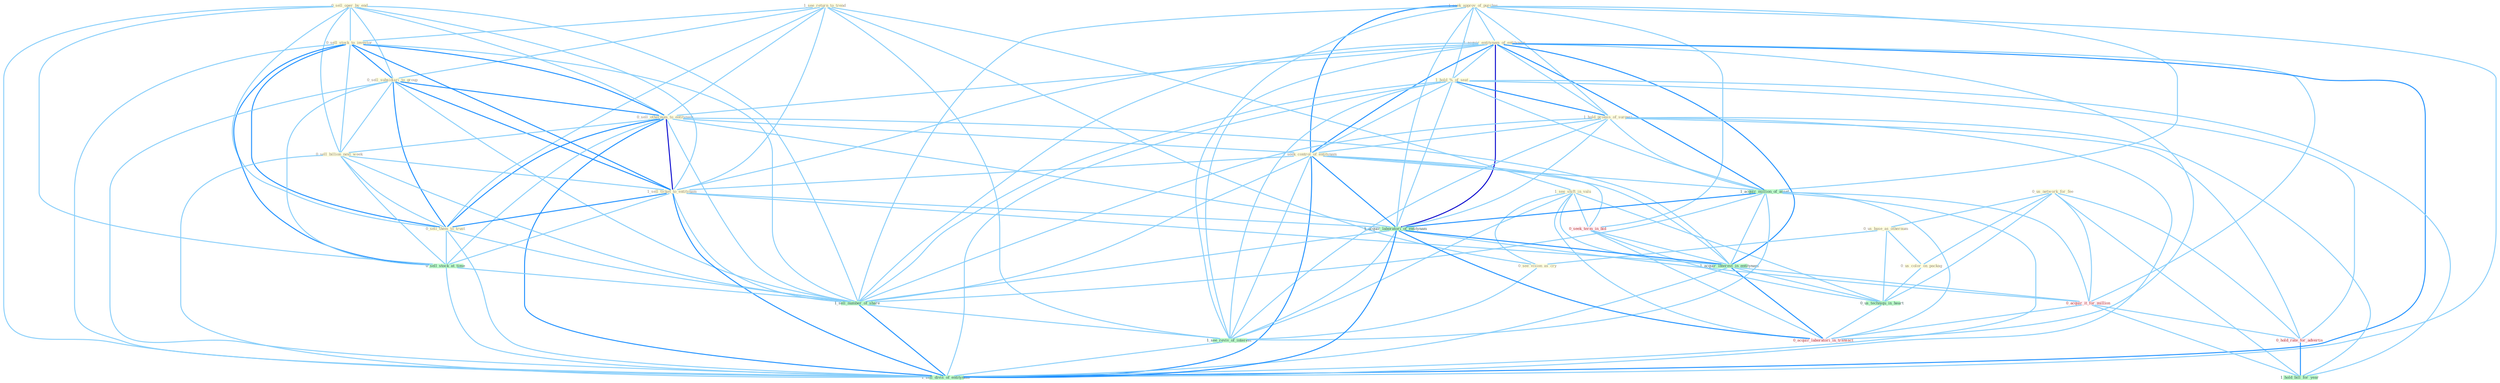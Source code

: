 Graph G{ 
    node
    [shape=polygon,style=filled,width=.5,height=.06,color="#BDFCC9",fixedsize=true,fontsize=4,
    fontcolor="#2f4f4f"];
    {node
    [color="#ffffe0", fontcolor="#8b7d6b"] "1_see_return_to_trend " "1_see_shift_in_valu " "0_us_network_for_fee " "0_sell_oper_by_end " "1_seek_approv_of_purchas " "0_sell_stock_to_investor " "1_acquir_entitynam_of_entitynam " "0_us_base_as_othernum " "0_us_color_on_packag " "0_sell_subsidiari_to_group " "0_sell_othernum_to_entitynam " "1_hold_%_of_seat " "0_sell_billion_next_week " "1_hold_promis_of_surgeri " "1_seek_control_of_entitynam " "0_see_vision_as_cry " "1_sell_ticket_to_entitynam " "0_sell_them_to_trust "}
{node [color="#fff0f5", fontcolor="#b22222"] "0_seek_term_in_bid " "0_acquir_it_for_million " "0_hold_rate_for_advertis " "0_acquir_laboratori_in_transact "}
edge [color="#B0E2FF"];

	"1_see_return_to_trend " -- "1_see_shift_in_valu " [w="1", color="#87cefa" ];
	"1_see_return_to_trend " -- "0_sell_stock_to_investor " [w="1", color="#87cefa" ];
	"1_see_return_to_trend " -- "0_sell_subsidiari_to_group " [w="1", color="#87cefa" ];
	"1_see_return_to_trend " -- "0_sell_othernum_to_entitynam " [w="1", color="#87cefa" ];
	"1_see_return_to_trend " -- "0_see_vision_as_cry " [w="1", color="#87cefa" ];
	"1_see_return_to_trend " -- "1_sell_ticket_to_entitynam " [w="1", color="#87cefa" ];
	"1_see_return_to_trend " -- "0_sell_them_to_trust " [w="1", color="#87cefa" ];
	"1_see_return_to_trend " -- "1_see_reviv_of_interest " [w="1", color="#87cefa" ];
	"1_see_shift_in_valu " -- "0_see_vision_as_cry " [w="1", color="#87cefa" ];
	"1_see_shift_in_valu " -- "0_seek_term_in_bid " [w="1", color="#87cefa" ];
	"1_see_shift_in_valu " -- "1_acquir_interest_in_entitynam " [w="1", color="#87cefa" ];
	"1_see_shift_in_valu " -- "0_us_techniqu_in_heart " [w="1", color="#87cefa" ];
	"1_see_shift_in_valu " -- "0_acquir_laboratori_in_transact " [w="1", color="#87cefa" ];
	"1_see_shift_in_valu " -- "1_see_reviv_of_interest " [w="1", color="#87cefa" ];
	"0_us_network_for_fee " -- "0_us_base_as_othernum " [w="1", color="#87cefa" ];
	"0_us_network_for_fee " -- "0_us_color_on_packag " [w="1", color="#87cefa" ];
	"0_us_network_for_fee " -- "0_us_techniqu_in_heart " [w="1", color="#87cefa" ];
	"0_us_network_for_fee " -- "0_acquir_it_for_million " [w="1", color="#87cefa" ];
	"0_us_network_for_fee " -- "0_hold_rate_for_advertis " [w="1", color="#87cefa" ];
	"0_us_network_for_fee " -- "1_hold_bill_for_year " [w="1", color="#87cefa" ];
	"0_sell_oper_by_end " -- "0_sell_stock_to_investor " [w="1", color="#87cefa" ];
	"0_sell_oper_by_end " -- "0_sell_subsidiari_to_group " [w="1", color="#87cefa" ];
	"0_sell_oper_by_end " -- "0_sell_othernum_to_entitynam " [w="1", color="#87cefa" ];
	"0_sell_oper_by_end " -- "0_sell_billion_next_week " [w="1", color="#87cefa" ];
	"0_sell_oper_by_end " -- "1_sell_ticket_to_entitynam " [w="1", color="#87cefa" ];
	"0_sell_oper_by_end " -- "0_sell_them_to_trust " [w="1", color="#87cefa" ];
	"0_sell_oper_by_end " -- "0_sell_stock_at_time " [w="1", color="#87cefa" ];
	"0_sell_oper_by_end " -- "1_sell_number_of_share " [w="1", color="#87cefa" ];
	"0_sell_oper_by_end " -- "1_sell_divis_of_entitynam " [w="1", color="#87cefa" ];
	"1_seek_approv_of_purchas " -- "1_acquir_entitynam_of_entitynam " [w="1", color="#87cefa" ];
	"1_seek_approv_of_purchas " -- "1_hold_%_of_seat " [w="1", color="#87cefa" ];
	"1_seek_approv_of_purchas " -- "1_hold_promis_of_surgeri " [w="1", color="#87cefa" ];
	"1_seek_approv_of_purchas " -- "1_seek_control_of_entitynam " [w="2", color="#1e90ff" , len=0.8];
	"1_seek_approv_of_purchas " -- "1_acquir_million_of_asset " [w="1", color="#87cefa" ];
	"1_seek_approv_of_purchas " -- "1_acquir_laboratori_of_entitynam " [w="1", color="#87cefa" ];
	"1_seek_approv_of_purchas " -- "0_seek_term_in_bid " [w="1", color="#87cefa" ];
	"1_seek_approv_of_purchas " -- "1_sell_number_of_share " [w="1", color="#87cefa" ];
	"1_seek_approv_of_purchas " -- "1_see_reviv_of_interest " [w="1", color="#87cefa" ];
	"1_seek_approv_of_purchas " -- "1_sell_divis_of_entitynam " [w="1", color="#87cefa" ];
	"0_sell_stock_to_investor " -- "0_sell_subsidiari_to_group " [w="2", color="#1e90ff" , len=0.8];
	"0_sell_stock_to_investor " -- "0_sell_othernum_to_entitynam " [w="2", color="#1e90ff" , len=0.8];
	"0_sell_stock_to_investor " -- "0_sell_billion_next_week " [w="1", color="#87cefa" ];
	"0_sell_stock_to_investor " -- "1_sell_ticket_to_entitynam " [w="2", color="#1e90ff" , len=0.8];
	"0_sell_stock_to_investor " -- "0_sell_them_to_trust " [w="2", color="#1e90ff" , len=0.8];
	"0_sell_stock_to_investor " -- "0_sell_stock_at_time " [w="2", color="#1e90ff" , len=0.8];
	"0_sell_stock_to_investor " -- "1_sell_number_of_share " [w="1", color="#87cefa" ];
	"0_sell_stock_to_investor " -- "1_sell_divis_of_entitynam " [w="1", color="#87cefa" ];
	"1_acquir_entitynam_of_entitynam " -- "0_sell_othernum_to_entitynam " [w="1", color="#87cefa" ];
	"1_acquir_entitynam_of_entitynam " -- "1_hold_%_of_seat " [w="1", color="#87cefa" ];
	"1_acquir_entitynam_of_entitynam " -- "1_hold_promis_of_surgeri " [w="1", color="#87cefa" ];
	"1_acquir_entitynam_of_entitynam " -- "1_seek_control_of_entitynam " [w="2", color="#1e90ff" , len=0.8];
	"1_acquir_entitynam_of_entitynam " -- "1_sell_ticket_to_entitynam " [w="1", color="#87cefa" ];
	"1_acquir_entitynam_of_entitynam " -- "1_acquir_million_of_asset " [w="2", color="#1e90ff" , len=0.8];
	"1_acquir_entitynam_of_entitynam " -- "1_acquir_laboratori_of_entitynam " [w="3", color="#0000cd" , len=0.6];
	"1_acquir_entitynam_of_entitynam " -- "1_acquir_interest_in_entitynam " [w="2", color="#1e90ff" , len=0.8];
	"1_acquir_entitynam_of_entitynam " -- "0_acquir_it_for_million " [w="1", color="#87cefa" ];
	"1_acquir_entitynam_of_entitynam " -- "0_acquir_laboratori_in_transact " [w="1", color="#87cefa" ];
	"1_acquir_entitynam_of_entitynam " -- "1_sell_number_of_share " [w="1", color="#87cefa" ];
	"1_acquir_entitynam_of_entitynam " -- "1_see_reviv_of_interest " [w="1", color="#87cefa" ];
	"1_acquir_entitynam_of_entitynam " -- "1_sell_divis_of_entitynam " [w="2", color="#1e90ff" , len=0.8];
	"0_us_base_as_othernum " -- "0_us_color_on_packag " [w="1", color="#87cefa" ];
	"0_us_base_as_othernum " -- "0_see_vision_as_cry " [w="1", color="#87cefa" ];
	"0_us_base_as_othernum " -- "0_us_techniqu_in_heart " [w="1", color="#87cefa" ];
	"0_us_color_on_packag " -- "0_us_techniqu_in_heart " [w="1", color="#87cefa" ];
	"0_sell_subsidiari_to_group " -- "0_sell_othernum_to_entitynam " [w="2", color="#1e90ff" , len=0.8];
	"0_sell_subsidiari_to_group " -- "0_sell_billion_next_week " [w="1", color="#87cefa" ];
	"0_sell_subsidiari_to_group " -- "1_sell_ticket_to_entitynam " [w="2", color="#1e90ff" , len=0.8];
	"0_sell_subsidiari_to_group " -- "0_sell_them_to_trust " [w="2", color="#1e90ff" , len=0.8];
	"0_sell_subsidiari_to_group " -- "0_sell_stock_at_time " [w="1", color="#87cefa" ];
	"0_sell_subsidiari_to_group " -- "1_sell_number_of_share " [w="1", color="#87cefa" ];
	"0_sell_subsidiari_to_group " -- "1_sell_divis_of_entitynam " [w="1", color="#87cefa" ];
	"0_sell_othernum_to_entitynam " -- "0_sell_billion_next_week " [w="1", color="#87cefa" ];
	"0_sell_othernum_to_entitynam " -- "1_seek_control_of_entitynam " [w="1", color="#87cefa" ];
	"0_sell_othernum_to_entitynam " -- "1_sell_ticket_to_entitynam " [w="3", color="#0000cd" , len=0.6];
	"0_sell_othernum_to_entitynam " -- "0_sell_them_to_trust " [w="2", color="#1e90ff" , len=0.8];
	"0_sell_othernum_to_entitynam " -- "1_acquir_laboratori_of_entitynam " [w="1", color="#87cefa" ];
	"0_sell_othernum_to_entitynam " -- "1_acquir_interest_in_entitynam " [w="1", color="#87cefa" ];
	"0_sell_othernum_to_entitynam " -- "0_sell_stock_at_time " [w="1", color="#87cefa" ];
	"0_sell_othernum_to_entitynam " -- "1_sell_number_of_share " [w="1", color="#87cefa" ];
	"0_sell_othernum_to_entitynam " -- "1_sell_divis_of_entitynam " [w="2", color="#1e90ff" , len=0.8];
	"1_hold_%_of_seat " -- "1_hold_promis_of_surgeri " [w="2", color="#1e90ff" , len=0.8];
	"1_hold_%_of_seat " -- "1_seek_control_of_entitynam " [w="1", color="#87cefa" ];
	"1_hold_%_of_seat " -- "1_acquir_million_of_asset " [w="1", color="#87cefa" ];
	"1_hold_%_of_seat " -- "1_acquir_laboratori_of_entitynam " [w="1", color="#87cefa" ];
	"1_hold_%_of_seat " -- "0_hold_rate_for_advertis " [w="1", color="#87cefa" ];
	"1_hold_%_of_seat " -- "1_sell_number_of_share " [w="1", color="#87cefa" ];
	"1_hold_%_of_seat " -- "1_see_reviv_of_interest " [w="1", color="#87cefa" ];
	"1_hold_%_of_seat " -- "1_hold_bill_for_year " [w="1", color="#87cefa" ];
	"1_hold_%_of_seat " -- "1_sell_divis_of_entitynam " [w="1", color="#87cefa" ];
	"0_sell_billion_next_week " -- "1_sell_ticket_to_entitynam " [w="1", color="#87cefa" ];
	"0_sell_billion_next_week " -- "0_sell_them_to_trust " [w="1", color="#87cefa" ];
	"0_sell_billion_next_week " -- "0_sell_stock_at_time " [w="1", color="#87cefa" ];
	"0_sell_billion_next_week " -- "1_sell_number_of_share " [w="1", color="#87cefa" ];
	"0_sell_billion_next_week " -- "1_sell_divis_of_entitynam " [w="1", color="#87cefa" ];
	"1_hold_promis_of_surgeri " -- "1_seek_control_of_entitynam " [w="1", color="#87cefa" ];
	"1_hold_promis_of_surgeri " -- "1_acquir_million_of_asset " [w="1", color="#87cefa" ];
	"1_hold_promis_of_surgeri " -- "1_acquir_laboratori_of_entitynam " [w="1", color="#87cefa" ];
	"1_hold_promis_of_surgeri " -- "0_hold_rate_for_advertis " [w="1", color="#87cefa" ];
	"1_hold_promis_of_surgeri " -- "1_sell_number_of_share " [w="1", color="#87cefa" ];
	"1_hold_promis_of_surgeri " -- "1_see_reviv_of_interest " [w="1", color="#87cefa" ];
	"1_hold_promis_of_surgeri " -- "1_hold_bill_for_year " [w="1", color="#87cefa" ];
	"1_hold_promis_of_surgeri " -- "1_sell_divis_of_entitynam " [w="1", color="#87cefa" ];
	"1_seek_control_of_entitynam " -- "1_sell_ticket_to_entitynam " [w="1", color="#87cefa" ];
	"1_seek_control_of_entitynam " -- "1_acquir_million_of_asset " [w="1", color="#87cefa" ];
	"1_seek_control_of_entitynam " -- "1_acquir_laboratori_of_entitynam " [w="2", color="#1e90ff" , len=0.8];
	"1_seek_control_of_entitynam " -- "0_seek_term_in_bid " [w="1", color="#87cefa" ];
	"1_seek_control_of_entitynam " -- "1_acquir_interest_in_entitynam " [w="1", color="#87cefa" ];
	"1_seek_control_of_entitynam " -- "1_sell_number_of_share " [w="1", color="#87cefa" ];
	"1_seek_control_of_entitynam " -- "1_see_reviv_of_interest " [w="1", color="#87cefa" ];
	"1_seek_control_of_entitynam " -- "1_sell_divis_of_entitynam " [w="2", color="#1e90ff" , len=0.8];
	"0_see_vision_as_cry " -- "1_see_reviv_of_interest " [w="1", color="#87cefa" ];
	"1_sell_ticket_to_entitynam " -- "0_sell_them_to_trust " [w="2", color="#1e90ff" , len=0.8];
	"1_sell_ticket_to_entitynam " -- "1_acquir_laboratori_of_entitynam " [w="1", color="#87cefa" ];
	"1_sell_ticket_to_entitynam " -- "1_acquir_interest_in_entitynam " [w="1", color="#87cefa" ];
	"1_sell_ticket_to_entitynam " -- "0_sell_stock_at_time " [w="1", color="#87cefa" ];
	"1_sell_ticket_to_entitynam " -- "1_sell_number_of_share " [w="1", color="#87cefa" ];
	"1_sell_ticket_to_entitynam " -- "1_sell_divis_of_entitynam " [w="2", color="#1e90ff" , len=0.8];
	"0_sell_them_to_trust " -- "0_sell_stock_at_time " [w="1", color="#87cefa" ];
	"0_sell_them_to_trust " -- "1_sell_number_of_share " [w="1", color="#87cefa" ];
	"0_sell_them_to_trust " -- "1_sell_divis_of_entitynam " [w="1", color="#87cefa" ];
	"1_acquir_million_of_asset " -- "1_acquir_laboratori_of_entitynam " [w="2", color="#1e90ff" , len=0.8];
	"1_acquir_million_of_asset " -- "1_acquir_interest_in_entitynam " [w="1", color="#87cefa" ];
	"1_acquir_million_of_asset " -- "0_acquir_it_for_million " [w="1", color="#87cefa" ];
	"1_acquir_million_of_asset " -- "0_acquir_laboratori_in_transact " [w="1", color="#87cefa" ];
	"1_acquir_million_of_asset " -- "1_sell_number_of_share " [w="1", color="#87cefa" ];
	"1_acquir_million_of_asset " -- "1_see_reviv_of_interest " [w="1", color="#87cefa" ];
	"1_acquir_million_of_asset " -- "1_sell_divis_of_entitynam " [w="1", color="#87cefa" ];
	"1_acquir_laboratori_of_entitynam " -- "1_acquir_interest_in_entitynam " [w="2", color="#1e90ff" , len=0.8];
	"1_acquir_laboratori_of_entitynam " -- "0_acquir_it_for_million " [w="1", color="#87cefa" ];
	"1_acquir_laboratori_of_entitynam " -- "0_acquir_laboratori_in_transact " [w="2", color="#1e90ff" , len=0.8];
	"1_acquir_laboratori_of_entitynam " -- "1_sell_number_of_share " [w="1", color="#87cefa" ];
	"1_acquir_laboratori_of_entitynam " -- "1_see_reviv_of_interest " [w="1", color="#87cefa" ];
	"1_acquir_laboratori_of_entitynam " -- "1_sell_divis_of_entitynam " [w="2", color="#1e90ff" , len=0.8];
	"0_seek_term_in_bid " -- "1_acquir_interest_in_entitynam " [w="1", color="#87cefa" ];
	"0_seek_term_in_bid " -- "0_us_techniqu_in_heart " [w="1", color="#87cefa" ];
	"0_seek_term_in_bid " -- "0_acquir_laboratori_in_transact " [w="1", color="#87cefa" ];
	"1_acquir_interest_in_entitynam " -- "0_us_techniqu_in_heart " [w="1", color="#87cefa" ];
	"1_acquir_interest_in_entitynam " -- "0_acquir_it_for_million " [w="1", color="#87cefa" ];
	"1_acquir_interest_in_entitynam " -- "0_acquir_laboratori_in_transact " [w="2", color="#1e90ff" , len=0.8];
	"1_acquir_interest_in_entitynam " -- "1_sell_divis_of_entitynam " [w="1", color="#87cefa" ];
	"0_us_techniqu_in_heart " -- "0_acquir_laboratori_in_transact " [w="1", color="#87cefa" ];
	"0_acquir_it_for_million " -- "0_hold_rate_for_advertis " [w="1", color="#87cefa" ];
	"0_acquir_it_for_million " -- "0_acquir_laboratori_in_transact " [w="1", color="#87cefa" ];
	"0_acquir_it_for_million " -- "1_hold_bill_for_year " [w="1", color="#87cefa" ];
	"0_hold_rate_for_advertis " -- "1_hold_bill_for_year " [w="2", color="#1e90ff" , len=0.8];
	"0_sell_stock_at_time " -- "1_sell_number_of_share " [w="1", color="#87cefa" ];
	"0_sell_stock_at_time " -- "1_sell_divis_of_entitynam " [w="1", color="#87cefa" ];
	"1_sell_number_of_share " -- "1_see_reviv_of_interest " [w="1", color="#87cefa" ];
	"1_sell_number_of_share " -- "1_sell_divis_of_entitynam " [w="2", color="#1e90ff" , len=0.8];
	"1_see_reviv_of_interest " -- "1_sell_divis_of_entitynam " [w="1", color="#87cefa" ];
}